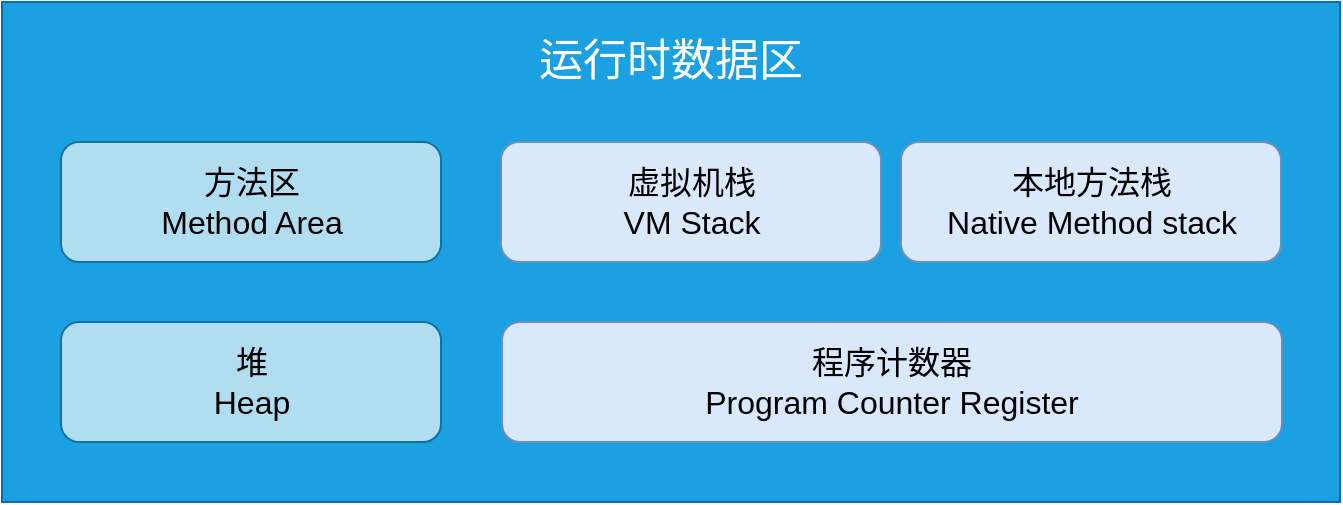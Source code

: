 <mxfile version="12.3.2" type="device" pages="1"><diagram id="l4ka0W2KuS0EyOE96Tg2" name="第 1 页"><mxGraphModel dx="1038" dy="607" grid="1" gridSize="10" guides="1" tooltips="1" connect="1" arrows="1" fold="1" page="1" pageScale="1" pageWidth="827" pageHeight="1169" math="0" shadow="0"><root><mxCell id="0"/><mxCell id="1" parent="0"/><mxCell id="_EO_ZZ-ZTdebtM7qiaJv-1" value="" style="rounded=0;whiteSpace=wrap;html=1;fillColor=#1ba1e2;strokeColor=#006EAF;fontColor=#ffffff;" vertex="1" parent="1"><mxGeometry x="111" y="70" width="669" height="250" as="geometry"/></mxCell><mxCell id="_EO_ZZ-ZTdebtM7qiaJv-4" value="方法区&lt;br style=&quot;font-size: 16px;&quot;&gt;Method Area" style="rounded=1;whiteSpace=wrap;html=1;fillColor=#b1ddf0;strokeColor=#10739e;fontSize=16;" vertex="1" parent="1"><mxGeometry x="140.5" y="140" width="190" height="60" as="geometry"/></mxCell><mxCell id="_EO_ZZ-ZTdebtM7qiaJv-6" value="运行时数据区" style="text;html=1;strokeColor=none;fillColor=none;align=center;verticalAlign=middle;whiteSpace=wrap;rounded=0;fontSize=22;fontColor=#FFFFFF;" vertex="1" parent="1"><mxGeometry x="366" y="90" width="159" height="20" as="geometry"/></mxCell><mxCell id="_EO_ZZ-ZTdebtM7qiaJv-7" value="虚拟机栈&lt;br&gt;VM Stack" style="rounded=1;whiteSpace=wrap;html=1;fillColor=#dae8fc;strokeColor=#6c8ebf;fontSize=16;" vertex="1" parent="1"><mxGeometry x="360.5" y="140" width="190" height="60" as="geometry"/></mxCell><mxCell id="_EO_ZZ-ZTdebtM7qiaJv-8" value="本地方法栈&lt;br&gt;Native Method stack" style="rounded=1;whiteSpace=wrap;html=1;fillColor=#dae8fc;strokeColor=#6c8ebf;fontSize=16;" vertex="1" parent="1"><mxGeometry x="560.5" y="140" width="190" height="60" as="geometry"/></mxCell><mxCell id="_EO_ZZ-ZTdebtM7qiaJv-9" value="堆&lt;br style=&quot;font-size: 16px&quot;&gt;Heap" style="rounded=1;whiteSpace=wrap;html=1;fillColor=#b1ddf0;strokeColor=#10739e;fontSize=16;" vertex="1" parent="1"><mxGeometry x="140.5" y="230" width="190" height="60" as="geometry"/></mxCell><mxCell id="_EO_ZZ-ZTdebtM7qiaJv-10" value="程序计数器&lt;br&gt;Program Counter Register" style="rounded=1;whiteSpace=wrap;html=1;fillColor=#dae8fc;strokeColor=#6c8ebf;fontSize=16;" vertex="1" parent="1"><mxGeometry x="361" y="230" width="390" height="60" as="geometry"/></mxCell></root></mxGraphModel></diagram></mxfile>